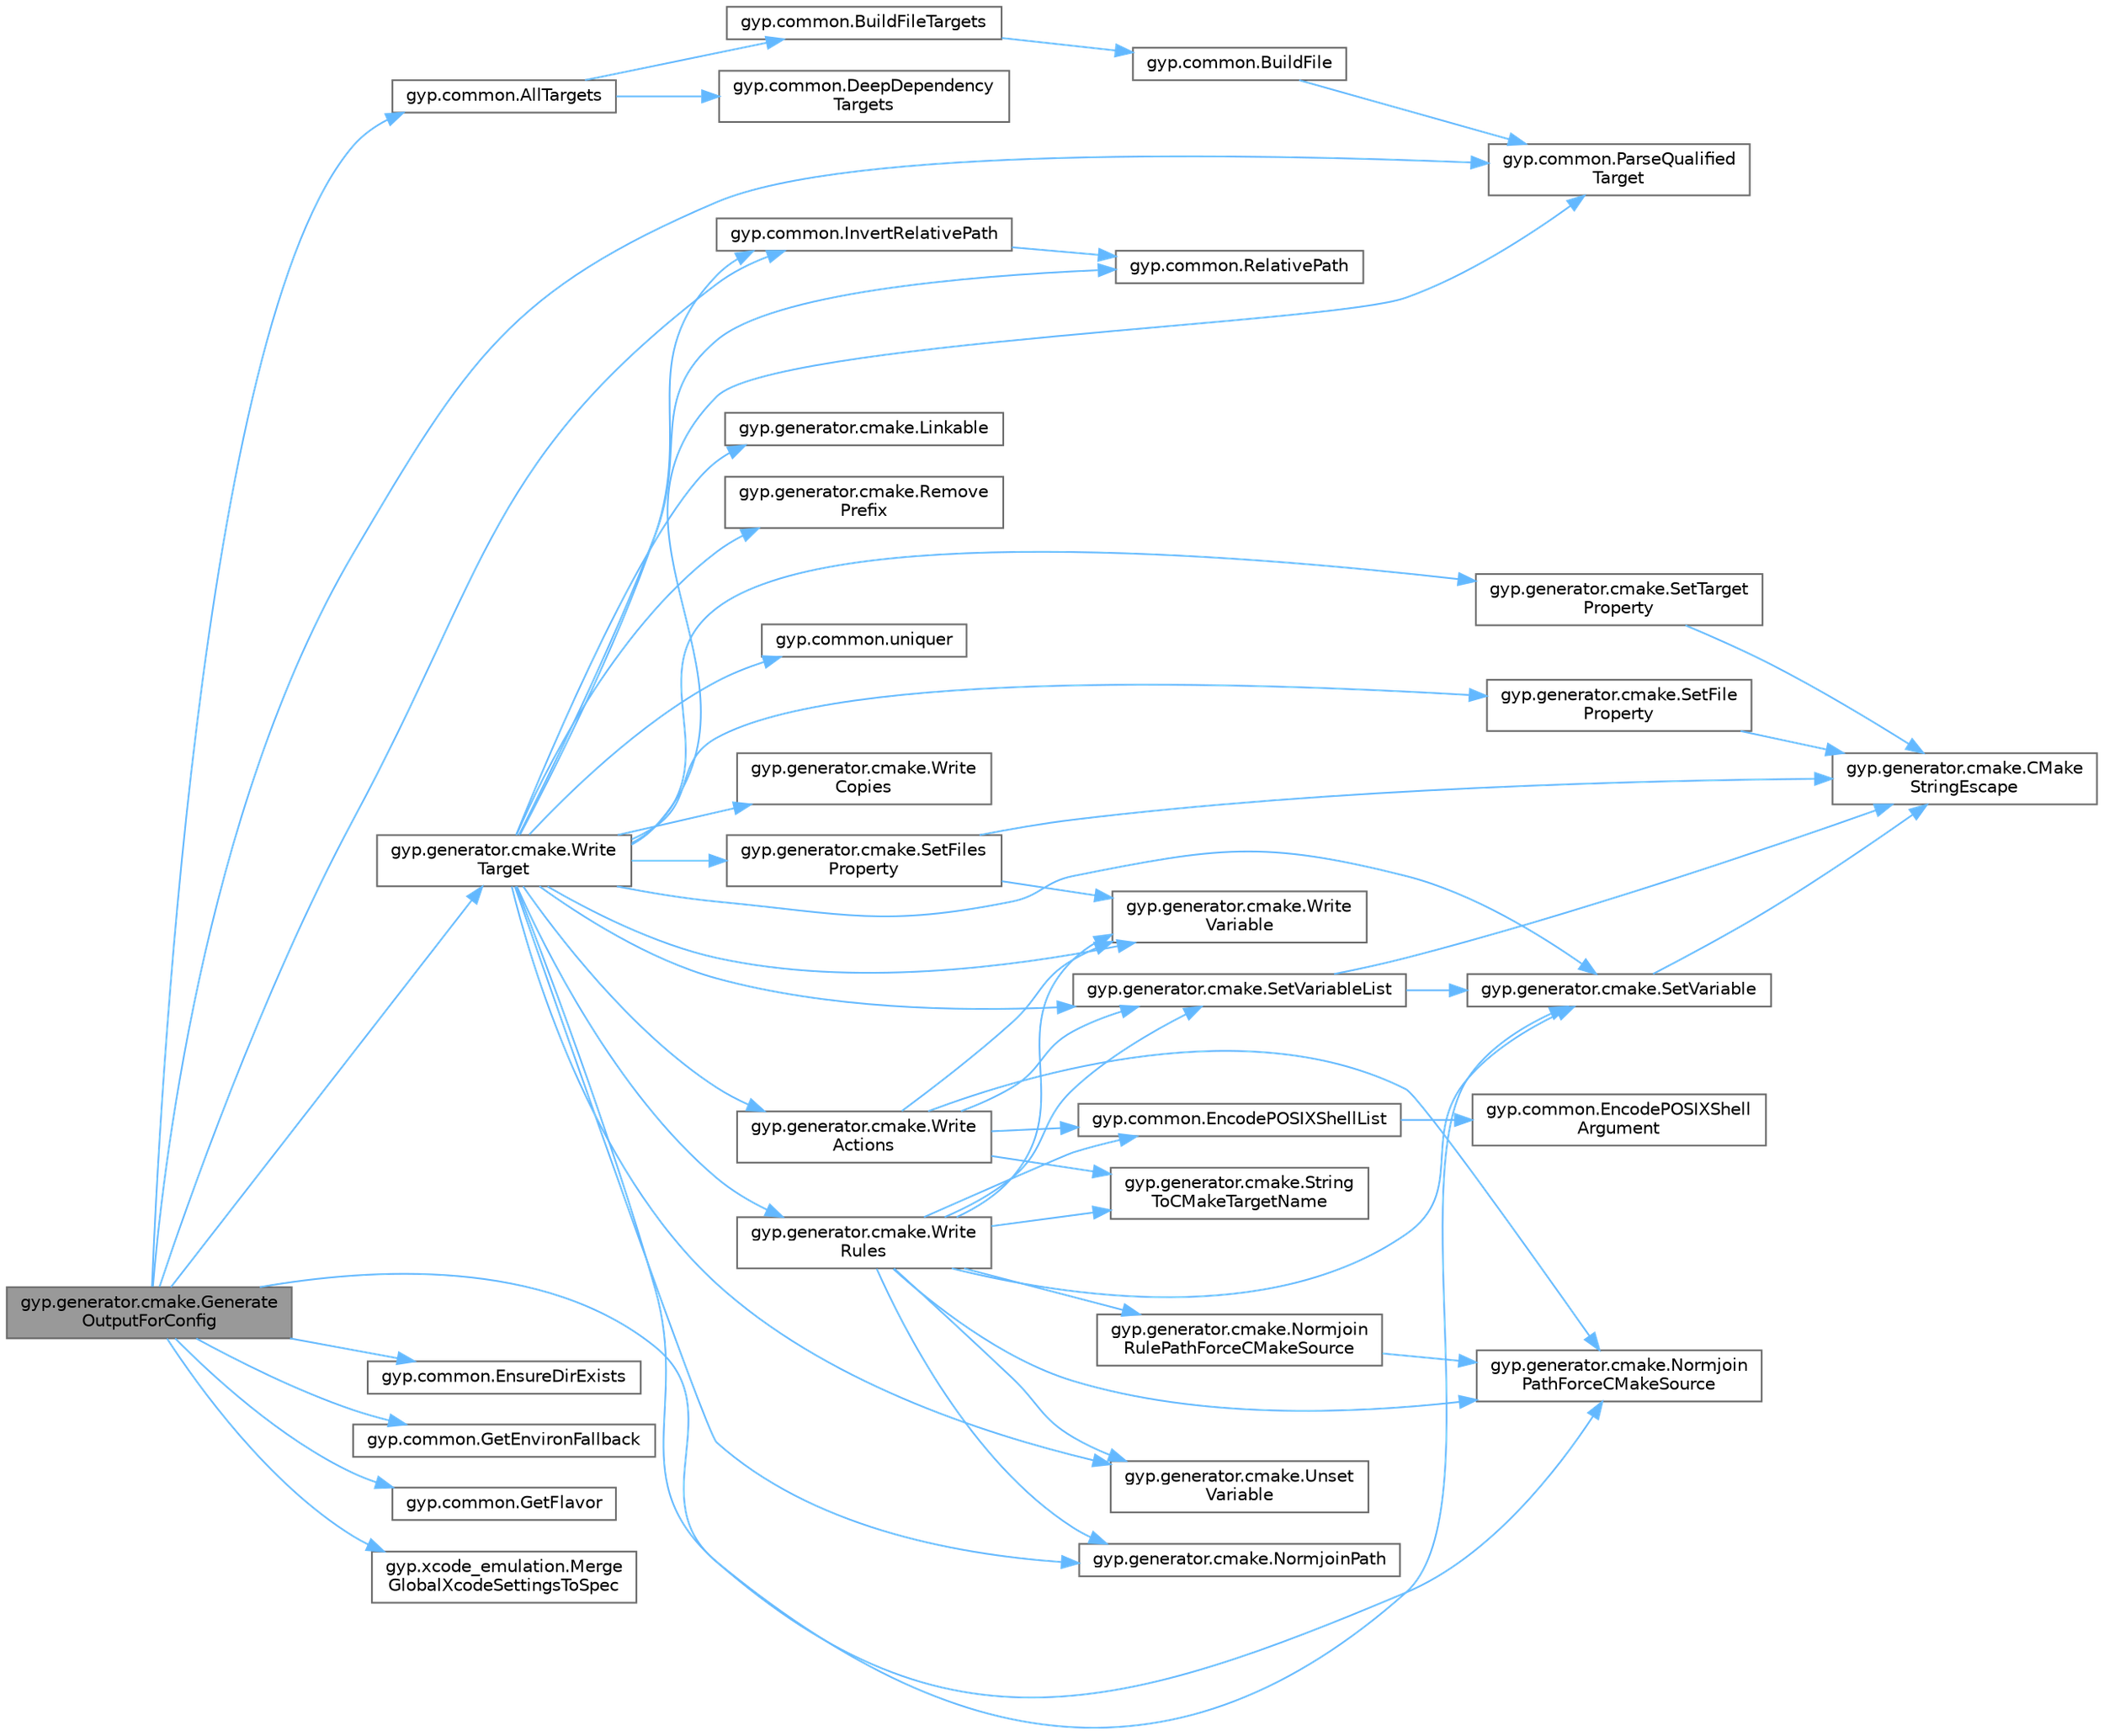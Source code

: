 digraph "gyp.generator.cmake.GenerateOutputForConfig"
{
 // LATEX_PDF_SIZE
  bgcolor="transparent";
  edge [fontname=Helvetica,fontsize=10,labelfontname=Helvetica,labelfontsize=10];
  node [fontname=Helvetica,fontsize=10,shape=box,height=0.2,width=0.4];
  rankdir="LR";
  Node1 [id="Node000001",label="gyp.generator.cmake.Generate\lOutputForConfig",height=0.2,width=0.4,color="gray40", fillcolor="grey60", style="filled", fontcolor="black",tooltip=" "];
  Node1 -> Node2 [id="edge1_Node000001_Node000002",color="steelblue1",style="solid",tooltip=" "];
  Node2 [id="Node000002",label="gyp.common.AllTargets",height=0.2,width=0.4,color="grey40", fillcolor="white", style="filled",URL="$namespacegyp_1_1common.html#ae29bb9a2368860059458248dd76adeaa",tooltip=" "];
  Node2 -> Node3 [id="edge2_Node000002_Node000003",color="steelblue1",style="solid",tooltip=" "];
  Node3 [id="Node000003",label="gyp.common.BuildFileTargets",height=0.2,width=0.4,color="grey40", fillcolor="white", style="filled",URL="$namespacegyp_1_1common.html#af5b1948b93a4d7ebab845f7a7747f364",tooltip=" "];
  Node3 -> Node4 [id="edge3_Node000003_Node000004",color="steelblue1",style="solid",tooltip=" "];
  Node4 [id="Node000004",label="gyp.common.BuildFile",height=0.2,width=0.4,color="grey40", fillcolor="white", style="filled",URL="$namespacegyp_1_1common.html#a07c15710a1e349c4f75efb69406be2f1",tooltip=" "];
  Node4 -> Node5 [id="edge4_Node000004_Node000005",color="steelblue1",style="solid",tooltip=" "];
  Node5 [id="Node000005",label="gyp.common.ParseQualified\lTarget",height=0.2,width=0.4,color="grey40", fillcolor="white", style="filled",URL="$namespacegyp_1_1common.html#a51180f038e57ff79c30f6231d1d7958f",tooltip=" "];
  Node2 -> Node6 [id="edge5_Node000002_Node000006",color="steelblue1",style="solid",tooltip=" "];
  Node6 [id="Node000006",label="gyp.common.DeepDependency\lTargets",height=0.2,width=0.4,color="grey40", fillcolor="white", style="filled",URL="$namespacegyp_1_1common.html#a9df840aaceba6f500699dcf070dd78f8",tooltip=" "];
  Node1 -> Node7 [id="edge6_Node000001_Node000007",color="steelblue1",style="solid",tooltip=" "];
  Node7 [id="Node000007",label="gyp.common.EnsureDirExists",height=0.2,width=0.4,color="grey40", fillcolor="white", style="filled",URL="$namespacegyp_1_1common.html#a62411b7ed9f7220bb951ea26e91e4e15",tooltip=" "];
  Node1 -> Node8 [id="edge7_Node000001_Node000008",color="steelblue1",style="solid",tooltip=" "];
  Node8 [id="Node000008",label="gyp.common.GetEnvironFallback",height=0.2,width=0.4,color="grey40", fillcolor="white", style="filled",URL="$namespacegyp_1_1common.html#a9d4e917fb02c16790daa4d9d4abb0758",tooltip=" "];
  Node1 -> Node9 [id="edge8_Node000001_Node000009",color="steelblue1",style="solid",tooltip=" "];
  Node9 [id="Node000009",label="gyp.common.GetFlavor",height=0.2,width=0.4,color="grey40", fillcolor="white", style="filled",URL="$namespacegyp_1_1common.html#aeb48ab17a03cd7c40f5ad72fac713486",tooltip=" "];
  Node1 -> Node10 [id="edge9_Node000001_Node000010",color="steelblue1",style="solid",tooltip=" "];
  Node10 [id="Node000010",label="gyp.common.InvertRelativePath",height=0.2,width=0.4,color="grey40", fillcolor="white", style="filled",URL="$namespacegyp_1_1common.html#a444243e74701615d1cdb73c45ab80575",tooltip=" "];
  Node10 -> Node11 [id="edge10_Node000010_Node000011",color="steelblue1",style="solid",tooltip=" "];
  Node11 [id="Node000011",label="gyp.common.RelativePath",height=0.2,width=0.4,color="grey40", fillcolor="white", style="filled",URL="$namespacegyp_1_1common.html#a8533ebdd9774c22ee7f7450c54239796",tooltip=" "];
  Node1 -> Node12 [id="edge11_Node000001_Node000012",color="steelblue1",style="solid",tooltip=" "];
  Node12 [id="Node000012",label="gyp.xcode_emulation.Merge\lGlobalXcodeSettingsToSpec",height=0.2,width=0.4,color="grey40", fillcolor="white", style="filled",URL="$namespacegyp_1_1xcode__emulation.html#a96f95b2f8275df1b0ce296a4559cbe32",tooltip=" "];
  Node1 -> Node5 [id="edge12_Node000001_Node000005",color="steelblue1",style="solid",tooltip=" "];
  Node1 -> Node13 [id="edge13_Node000001_Node000013",color="steelblue1",style="solid",tooltip=" "];
  Node13 [id="Node000013",label="gyp.generator.cmake.SetVariable",height=0.2,width=0.4,color="grey40", fillcolor="white", style="filled",URL="$namespacegyp_1_1generator_1_1cmake.html#affa21f36ef73a3d339d97ab0a5939559",tooltip=" "];
  Node13 -> Node14 [id="edge14_Node000013_Node000014",color="steelblue1",style="solid",tooltip=" "];
  Node14 [id="Node000014",label="gyp.generator.cmake.CMake\lStringEscape",height=0.2,width=0.4,color="grey40", fillcolor="white", style="filled",URL="$namespacegyp_1_1generator_1_1cmake.html#a79eae0680ce728e6ff53796c3bfb08d5",tooltip=" "];
  Node1 -> Node15 [id="edge15_Node000001_Node000015",color="steelblue1",style="solid",tooltip=" "];
  Node15 [id="Node000015",label="gyp.generator.cmake.Write\lTarget",height=0.2,width=0.4,color="grey40", fillcolor="white", style="filled",URL="$namespacegyp_1_1generator_1_1cmake.html#a03c12668c7f3b1764561e6d887e482b3",tooltip=" "];
  Node15 -> Node10 [id="edge16_Node000015_Node000010",color="steelblue1",style="solid",tooltip=" "];
  Node15 -> Node16 [id="edge17_Node000015_Node000016",color="steelblue1",style="solid",tooltip=" "];
  Node16 [id="Node000016",label="gyp.generator.cmake.Linkable",height=0.2,width=0.4,color="grey40", fillcolor="white", style="filled",URL="$namespacegyp_1_1generator_1_1cmake.html#a712638e8cc1a7dceef12a169d2b3a8ae",tooltip=" "];
  Node15 -> Node17 [id="edge18_Node000015_Node000017",color="steelblue1",style="solid",tooltip=" "];
  Node17 [id="Node000017",label="gyp.generator.cmake.NormjoinPath",height=0.2,width=0.4,color="grey40", fillcolor="white", style="filled",URL="$namespacegyp_1_1generator_1_1cmake.html#ab9a54e8429ea4dafe901947062436230",tooltip=" "];
  Node15 -> Node18 [id="edge19_Node000015_Node000018",color="steelblue1",style="solid",tooltip=" "];
  Node18 [id="Node000018",label="gyp.generator.cmake.Normjoin\lPathForceCMakeSource",height=0.2,width=0.4,color="grey40", fillcolor="white", style="filled",URL="$namespacegyp_1_1generator_1_1cmake.html#aa66dc3f1850aeb8ac3b865044b3d9113",tooltip=" "];
  Node15 -> Node5 [id="edge20_Node000015_Node000005",color="steelblue1",style="solid",tooltip=" "];
  Node15 -> Node11 [id="edge21_Node000015_Node000011",color="steelblue1",style="solid",tooltip=" "];
  Node15 -> Node19 [id="edge22_Node000015_Node000019",color="steelblue1",style="solid",tooltip=" "];
  Node19 [id="Node000019",label="gyp.generator.cmake.Remove\lPrefix",height=0.2,width=0.4,color="grey40", fillcolor="white", style="filled",URL="$namespacegyp_1_1generator_1_1cmake.html#a843a0c5c56c7948ad31855e8365af79c",tooltip=" "];
  Node15 -> Node20 [id="edge23_Node000015_Node000020",color="steelblue1",style="solid",tooltip=" "];
  Node20 [id="Node000020",label="gyp.generator.cmake.SetFile\lProperty",height=0.2,width=0.4,color="grey40", fillcolor="white", style="filled",URL="$namespacegyp_1_1generator_1_1cmake.html#a7d0a0ca26bce711a299e828414bac8da",tooltip=" "];
  Node20 -> Node14 [id="edge24_Node000020_Node000014",color="steelblue1",style="solid",tooltip=" "];
  Node15 -> Node21 [id="edge25_Node000015_Node000021",color="steelblue1",style="solid",tooltip=" "];
  Node21 [id="Node000021",label="gyp.generator.cmake.SetFiles\lProperty",height=0.2,width=0.4,color="grey40", fillcolor="white", style="filled",URL="$namespacegyp_1_1generator_1_1cmake.html#ab89494855e015adc10efd214f16cf7c8",tooltip=" "];
  Node21 -> Node14 [id="edge26_Node000021_Node000014",color="steelblue1",style="solid",tooltip=" "];
  Node21 -> Node22 [id="edge27_Node000021_Node000022",color="steelblue1",style="solid",tooltip=" "];
  Node22 [id="Node000022",label="gyp.generator.cmake.Write\lVariable",height=0.2,width=0.4,color="grey40", fillcolor="white", style="filled",URL="$namespacegyp_1_1generator_1_1cmake.html#a01c1945107c4652c622293ac17f581b6",tooltip=" "];
  Node15 -> Node23 [id="edge28_Node000015_Node000023",color="steelblue1",style="solid",tooltip=" "];
  Node23 [id="Node000023",label="gyp.generator.cmake.SetTarget\lProperty",height=0.2,width=0.4,color="grey40", fillcolor="white", style="filled",URL="$namespacegyp_1_1generator_1_1cmake.html#a1b75c32a166b60d4a133c66085ac802d",tooltip=" "];
  Node23 -> Node14 [id="edge29_Node000023_Node000014",color="steelblue1",style="solid",tooltip=" "];
  Node15 -> Node13 [id="edge30_Node000015_Node000013",color="steelblue1",style="solid",tooltip=" "];
  Node15 -> Node24 [id="edge31_Node000015_Node000024",color="steelblue1",style="solid",tooltip=" "];
  Node24 [id="Node000024",label="gyp.generator.cmake.SetVariableList",height=0.2,width=0.4,color="grey40", fillcolor="white", style="filled",URL="$namespacegyp_1_1generator_1_1cmake.html#a930ecc27bac8e8eff33eb4523b82a5ba",tooltip=" "];
  Node24 -> Node14 [id="edge32_Node000024_Node000014",color="steelblue1",style="solid",tooltip=" "];
  Node24 -> Node13 [id="edge33_Node000024_Node000013",color="steelblue1",style="solid",tooltip=" "];
  Node15 -> Node25 [id="edge34_Node000015_Node000025",color="steelblue1",style="solid",tooltip=" "];
  Node25 [id="Node000025",label="gyp.common.uniquer",height=0.2,width=0.4,color="grey40", fillcolor="white", style="filled",URL="$namespacegyp_1_1common.html#ad189f1004790fca1b7cdfc7c01dde48f",tooltip=" "];
  Node15 -> Node26 [id="edge35_Node000015_Node000026",color="steelblue1",style="solid",tooltip=" "];
  Node26 [id="Node000026",label="gyp.generator.cmake.Unset\lVariable",height=0.2,width=0.4,color="grey40", fillcolor="white", style="filled",URL="$namespacegyp_1_1generator_1_1cmake.html#abf5ff1d9526ddbbba59ff260e20322d7",tooltip=" "];
  Node15 -> Node27 [id="edge36_Node000015_Node000027",color="steelblue1",style="solid",tooltip=" "];
  Node27 [id="Node000027",label="gyp.generator.cmake.Write\lActions",height=0.2,width=0.4,color="grey40", fillcolor="white", style="filled",URL="$namespacegyp_1_1generator_1_1cmake.html#ab5b121f0489273f2a2150200c10ec415",tooltip=" "];
  Node27 -> Node28 [id="edge37_Node000027_Node000028",color="steelblue1",style="solid",tooltip=" "];
  Node28 [id="Node000028",label="gyp.common.EncodePOSIXShellList",height=0.2,width=0.4,color="grey40", fillcolor="white", style="filled",URL="$namespacegyp_1_1common.html#a1681405bb09a2eda416079b3ed7de917",tooltip=" "];
  Node28 -> Node29 [id="edge38_Node000028_Node000029",color="steelblue1",style="solid",tooltip=" "];
  Node29 [id="Node000029",label="gyp.common.EncodePOSIXShell\lArgument",height=0.2,width=0.4,color="grey40", fillcolor="white", style="filled",URL="$namespacegyp_1_1common.html#a2e45d4d865602a9046dc070c5545e87b",tooltip=" "];
  Node27 -> Node18 [id="edge39_Node000027_Node000018",color="steelblue1",style="solid",tooltip=" "];
  Node27 -> Node24 [id="edge40_Node000027_Node000024",color="steelblue1",style="solid",tooltip=" "];
  Node27 -> Node30 [id="edge41_Node000027_Node000030",color="steelblue1",style="solid",tooltip=" "];
  Node30 [id="Node000030",label="gyp.generator.cmake.String\lToCMakeTargetName",height=0.2,width=0.4,color="grey40", fillcolor="white", style="filled",URL="$namespacegyp_1_1generator_1_1cmake.html#a0555c06a6f18f26c8dfde9490d618622",tooltip=" "];
  Node27 -> Node22 [id="edge42_Node000027_Node000022",color="steelblue1",style="solid",tooltip=" "];
  Node15 -> Node31 [id="edge43_Node000015_Node000031",color="steelblue1",style="solid",tooltip=" "];
  Node31 [id="Node000031",label="gyp.generator.cmake.Write\lCopies",height=0.2,width=0.4,color="grey40", fillcolor="white", style="filled",URL="$namespacegyp_1_1generator_1_1cmake.html#a737edd52c80f9615e11c4f19bd16c884",tooltip=" "];
  Node15 -> Node32 [id="edge44_Node000015_Node000032",color="steelblue1",style="solid",tooltip=" "];
  Node32 [id="Node000032",label="gyp.generator.cmake.Write\lRules",height=0.2,width=0.4,color="grey40", fillcolor="white", style="filled",URL="$namespacegyp_1_1generator_1_1cmake.html#a0d654706899f964a89c6768c69149645",tooltip=" "];
  Node32 -> Node28 [id="edge45_Node000032_Node000028",color="steelblue1",style="solid",tooltip=" "];
  Node32 -> Node17 [id="edge46_Node000032_Node000017",color="steelblue1",style="solid",tooltip=" "];
  Node32 -> Node18 [id="edge47_Node000032_Node000018",color="steelblue1",style="solid",tooltip=" "];
  Node32 -> Node33 [id="edge48_Node000032_Node000033",color="steelblue1",style="solid",tooltip=" "];
  Node33 [id="Node000033",label="gyp.generator.cmake.Normjoin\lRulePathForceCMakeSource",height=0.2,width=0.4,color="grey40", fillcolor="white", style="filled",URL="$namespacegyp_1_1generator_1_1cmake.html#abb4b7b3ad649787b82debc35939d0874",tooltip=" "];
  Node33 -> Node18 [id="edge49_Node000033_Node000018",color="steelblue1",style="solid",tooltip=" "];
  Node32 -> Node13 [id="edge50_Node000032_Node000013",color="steelblue1",style="solid",tooltip=" "];
  Node32 -> Node24 [id="edge51_Node000032_Node000024",color="steelblue1",style="solid",tooltip=" "];
  Node32 -> Node30 [id="edge52_Node000032_Node000030",color="steelblue1",style="solid",tooltip=" "];
  Node32 -> Node26 [id="edge53_Node000032_Node000026",color="steelblue1",style="solid",tooltip=" "];
  Node32 -> Node22 [id="edge54_Node000032_Node000022",color="steelblue1",style="solid",tooltip=" "];
  Node15 -> Node22 [id="edge55_Node000015_Node000022",color="steelblue1",style="solid",tooltip=" "];
}
